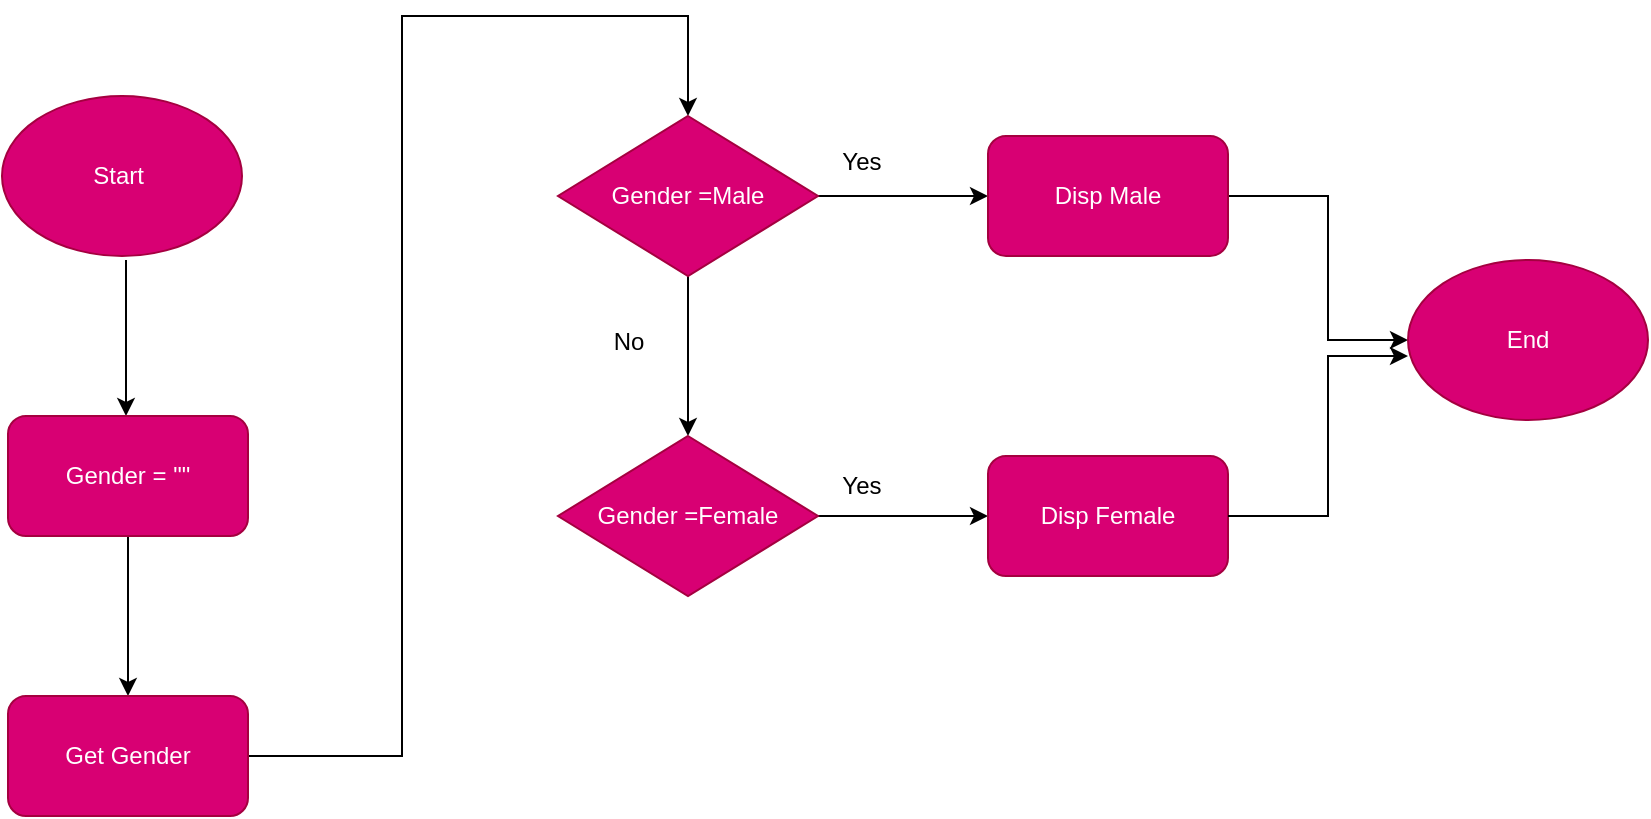 <mxfile version="21.6.1" type="device">
  <diagram id="oQmM1uXOlRtBNv2QjxXV" name="Gender Flowchart">
    <mxGraphModel dx="1297" dy="827" grid="1" gridSize="10" guides="1" tooltips="1" connect="1" arrows="1" fold="1" page="1" pageScale="1" pageWidth="850" pageHeight="1100" math="0" shadow="0">
      <root>
        <mxCell id="0" />
        <mxCell id="1" parent="0" />
        <mxCell id="QquiGyNQ3uLiKKCrc8Cz-2" value="Start&amp;nbsp;" style="ellipse;whiteSpace=wrap;html=1;fillColor=#d80073;fontColor=#ffffff;strokeColor=#A50040;" vertex="1" parent="1">
          <mxGeometry x="17" y="110" width="120" height="80" as="geometry" />
        </mxCell>
        <mxCell id="QquiGyNQ3uLiKKCrc8Cz-4" value="" style="endArrow=classic;html=1;rounded=0;" edge="1" parent="1">
          <mxGeometry width="50" height="50" relative="1" as="geometry">
            <mxPoint x="79" y="192" as="sourcePoint" />
            <mxPoint x="79" y="270" as="targetPoint" />
          </mxGeometry>
        </mxCell>
        <mxCell id="QquiGyNQ3uLiKKCrc8Cz-13" value="" style="edgeStyle=orthogonalEdgeStyle;rounded=0;orthogonalLoop=1;jettySize=auto;html=1;entryX=0.5;entryY=0;entryDx=0;entryDy=0;" edge="1" parent="1" target="QquiGyNQ3uLiKKCrc8Cz-10">
          <mxGeometry relative="1" as="geometry">
            <mxPoint x="140" y="440" as="sourcePoint" />
            <mxPoint x="200" as="targetPoint" />
            <Array as="points">
              <mxPoint x="217" y="440" />
              <mxPoint x="217" y="70" />
              <mxPoint x="360" y="70" />
            </Array>
          </mxGeometry>
        </mxCell>
        <mxCell id="QquiGyNQ3uLiKKCrc8Cz-15" value="" style="edgeStyle=orthogonalEdgeStyle;rounded=0;orthogonalLoop=1;jettySize=auto;html=1;" edge="1" parent="1" source="QquiGyNQ3uLiKKCrc8Cz-10" target="QquiGyNQ3uLiKKCrc8Cz-14">
          <mxGeometry relative="1" as="geometry" />
        </mxCell>
        <mxCell id="QquiGyNQ3uLiKKCrc8Cz-18" value="" style="edgeStyle=orthogonalEdgeStyle;rounded=0;orthogonalLoop=1;jettySize=auto;html=1;" edge="1" parent="1" source="QquiGyNQ3uLiKKCrc8Cz-10" target="QquiGyNQ3uLiKKCrc8Cz-17">
          <mxGeometry relative="1" as="geometry" />
        </mxCell>
        <mxCell id="QquiGyNQ3uLiKKCrc8Cz-10" value="Gender =Male" style="rhombus;whiteSpace=wrap;html=1;fillColor=#d80073;fontColor=#ffffff;strokeColor=#A50040;" vertex="1" parent="1">
          <mxGeometry x="295" y="120" width="130" height="80" as="geometry" />
        </mxCell>
        <mxCell id="QquiGyNQ3uLiKKCrc8Cz-29" value="" style="edgeStyle=orthogonalEdgeStyle;rounded=0;orthogonalLoop=1;jettySize=auto;html=1;" edge="1" parent="1" source="QquiGyNQ3uLiKKCrc8Cz-14" target="QquiGyNQ3uLiKKCrc8Cz-28">
          <mxGeometry relative="1" as="geometry" />
        </mxCell>
        <mxCell id="QquiGyNQ3uLiKKCrc8Cz-14" value="Gender =Female" style="rhombus;whiteSpace=wrap;html=1;fillColor=#d80073;fontColor=#ffffff;strokeColor=#A50040;" vertex="1" parent="1">
          <mxGeometry x="295" y="280" width="130" height="80" as="geometry" />
        </mxCell>
        <mxCell id="QquiGyNQ3uLiKKCrc8Cz-16" value="No" style="text;html=1;align=center;verticalAlign=middle;resizable=0;points=[];autosize=1;strokeColor=none;fillColor=none;" vertex="1" parent="1">
          <mxGeometry x="310" y="218" width="40" height="30" as="geometry" />
        </mxCell>
        <mxCell id="QquiGyNQ3uLiKKCrc8Cz-31" value="" style="edgeStyle=orthogonalEdgeStyle;rounded=0;orthogonalLoop=1;jettySize=auto;html=1;entryX=0;entryY=0.5;entryDx=0;entryDy=0;" edge="1" parent="1" source="QquiGyNQ3uLiKKCrc8Cz-17" target="QquiGyNQ3uLiKKCrc8Cz-25">
          <mxGeometry relative="1" as="geometry">
            <mxPoint x="680" y="210" as="targetPoint" />
            <Array as="points">
              <mxPoint x="680" y="160" />
              <mxPoint x="680" y="232" />
            </Array>
          </mxGeometry>
        </mxCell>
        <mxCell id="QquiGyNQ3uLiKKCrc8Cz-17" value="Disp Male" style="rounded=1;whiteSpace=wrap;html=1;fillColor=#d80073;fontColor=#ffffff;strokeColor=#A50040;" vertex="1" parent="1">
          <mxGeometry x="510" y="130" width="120" height="60" as="geometry" />
        </mxCell>
        <mxCell id="QquiGyNQ3uLiKKCrc8Cz-21" value="" style="edgeStyle=orthogonalEdgeStyle;rounded=0;orthogonalLoop=1;jettySize=auto;html=1;" edge="1" parent="1" source="QquiGyNQ3uLiKKCrc8Cz-19" target="QquiGyNQ3uLiKKCrc8Cz-20">
          <mxGeometry relative="1" as="geometry" />
        </mxCell>
        <mxCell id="QquiGyNQ3uLiKKCrc8Cz-19" value="Gender = &quot;&quot;" style="rounded=1;whiteSpace=wrap;html=1;fillColor=#d80073;fontColor=#ffffff;strokeColor=#A50040;" vertex="1" parent="1">
          <mxGeometry x="20" y="270" width="120" height="60" as="geometry" />
        </mxCell>
        <mxCell id="QquiGyNQ3uLiKKCrc8Cz-20" value="Get Gender" style="rounded=1;whiteSpace=wrap;html=1;fillColor=#d80073;fontColor=#ffffff;strokeColor=#A50040;" vertex="1" parent="1">
          <mxGeometry x="20" y="410" width="120" height="60" as="geometry" />
        </mxCell>
        <mxCell id="QquiGyNQ3uLiKKCrc8Cz-22" value="Yes&lt;span style=&quot;white-space: pre;&quot;&gt;&#x9;&lt;/span&gt;" style="text;html=1;align=center;verticalAlign=middle;resizable=0;points=[];autosize=1;strokeColor=none;fillColor=none;" vertex="1" parent="1">
          <mxGeometry x="425" y="128" width="50" height="30" as="geometry" />
        </mxCell>
        <mxCell id="QquiGyNQ3uLiKKCrc8Cz-25" value="End" style="ellipse;whiteSpace=wrap;html=1;fillColor=#d80073;fontColor=#ffffff;strokeColor=#A50040;" vertex="1" parent="1">
          <mxGeometry x="720" y="192" width="120" height="80" as="geometry" />
        </mxCell>
        <mxCell id="QquiGyNQ3uLiKKCrc8Cz-28" value="Disp Female" style="rounded=1;whiteSpace=wrap;html=1;fillColor=#d80073;fontColor=#ffffff;strokeColor=#A50040;" vertex="1" parent="1">
          <mxGeometry x="510" y="290" width="120" height="60" as="geometry" />
        </mxCell>
        <mxCell id="QquiGyNQ3uLiKKCrc8Cz-33" value="Yes&lt;span style=&quot;white-space: pre;&quot;&gt;&#x9;&lt;/span&gt;" style="text;html=1;align=center;verticalAlign=middle;resizable=0;points=[];autosize=1;strokeColor=none;fillColor=none;" vertex="1" parent="1">
          <mxGeometry x="425" y="290" width="50" height="30" as="geometry" />
        </mxCell>
        <mxCell id="QquiGyNQ3uLiKKCrc8Cz-35" value="" style="endArrow=classic;html=1;rounded=0;exitX=1;exitY=0.5;exitDx=0;exitDy=0;" edge="1" parent="1" source="QquiGyNQ3uLiKKCrc8Cz-28">
          <mxGeometry width="50" height="50" relative="1" as="geometry">
            <mxPoint x="620" y="210" as="sourcePoint" />
            <mxPoint x="720" y="240" as="targetPoint" />
            <Array as="points">
              <mxPoint x="680" y="320" />
              <mxPoint x="680" y="240" />
            </Array>
          </mxGeometry>
        </mxCell>
      </root>
    </mxGraphModel>
  </diagram>
</mxfile>
